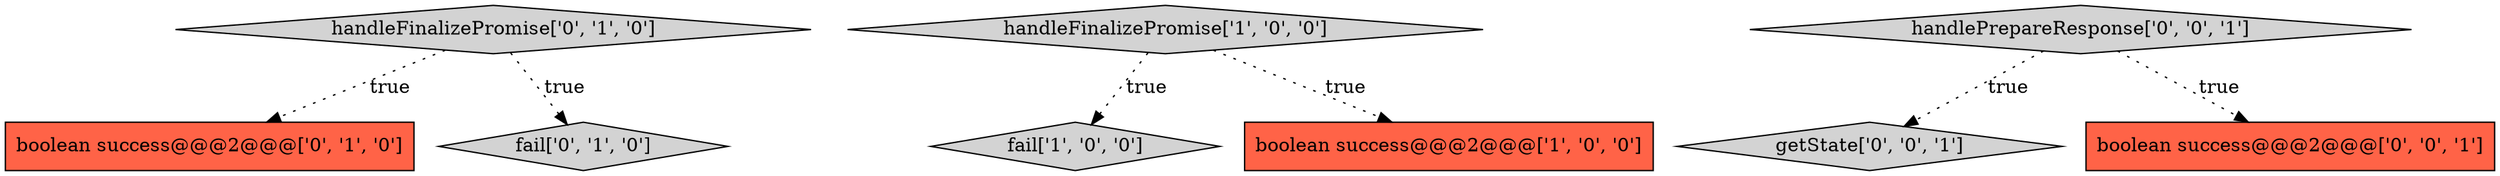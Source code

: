 digraph {
5 [style = filled, label = "handleFinalizePromise['0', '1', '0']", fillcolor = lightgray, shape = diamond image = "AAA0AAABBB2BBB"];
4 [style = filled, label = "boolean success@@@2@@@['0', '1', '0']", fillcolor = tomato, shape = box image = "AAA0AAABBB2BBB"];
1 [style = filled, label = "fail['1', '0', '0']", fillcolor = lightgray, shape = diamond image = "AAA0AAABBB1BBB"];
7 [style = filled, label = "handlePrepareResponse['0', '0', '1']", fillcolor = lightgray, shape = diamond image = "AAA0AAABBB3BBB"];
6 [style = filled, label = "getState['0', '0', '1']", fillcolor = lightgray, shape = diamond image = "AAA0AAABBB3BBB"];
3 [style = filled, label = "fail['0', '1', '0']", fillcolor = lightgray, shape = diamond image = "AAA0AAABBB2BBB"];
8 [style = filled, label = "boolean success@@@2@@@['0', '0', '1']", fillcolor = tomato, shape = box image = "AAA0AAABBB3BBB"];
0 [style = filled, label = "boolean success@@@2@@@['1', '0', '0']", fillcolor = tomato, shape = box image = "AAA0AAABBB1BBB"];
2 [style = filled, label = "handleFinalizePromise['1', '0', '0']", fillcolor = lightgray, shape = diamond image = "AAA0AAABBB1BBB"];
2->1 [style = dotted, label="true"];
2->0 [style = dotted, label="true"];
5->4 [style = dotted, label="true"];
5->3 [style = dotted, label="true"];
7->8 [style = dotted, label="true"];
7->6 [style = dotted, label="true"];
}
